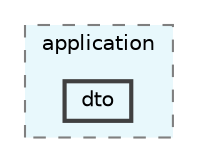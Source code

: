 digraph "src/main/java/application/dto"
{
 // LATEX_PDF_SIZE
  bgcolor="transparent";
  edge [fontname=Helvetica,fontsize=10,labelfontname=Helvetica,labelfontsize=10];
  node [fontname=Helvetica,fontsize=10,shape=box,height=0.2,width=0.4];
  compound=true
  subgraph clusterdir_e1ca92bb52bd01398beea8c806d25157 {
    graph [ bgcolor="#e8f8fc", pencolor="grey50", label="application", fontname=Helvetica,fontsize=10 style="filled,dashed", URL="dir_e1ca92bb52bd01398beea8c806d25157.html",tooltip=""]
  dir_e485548d6379aca80e7065b4a0a41335 [label="dto", fillcolor="#e8f8fc", color="grey25", style="filled,bold", URL="dir_e485548d6379aca80e7065b4a0a41335.html",tooltip=""];
  }
}

